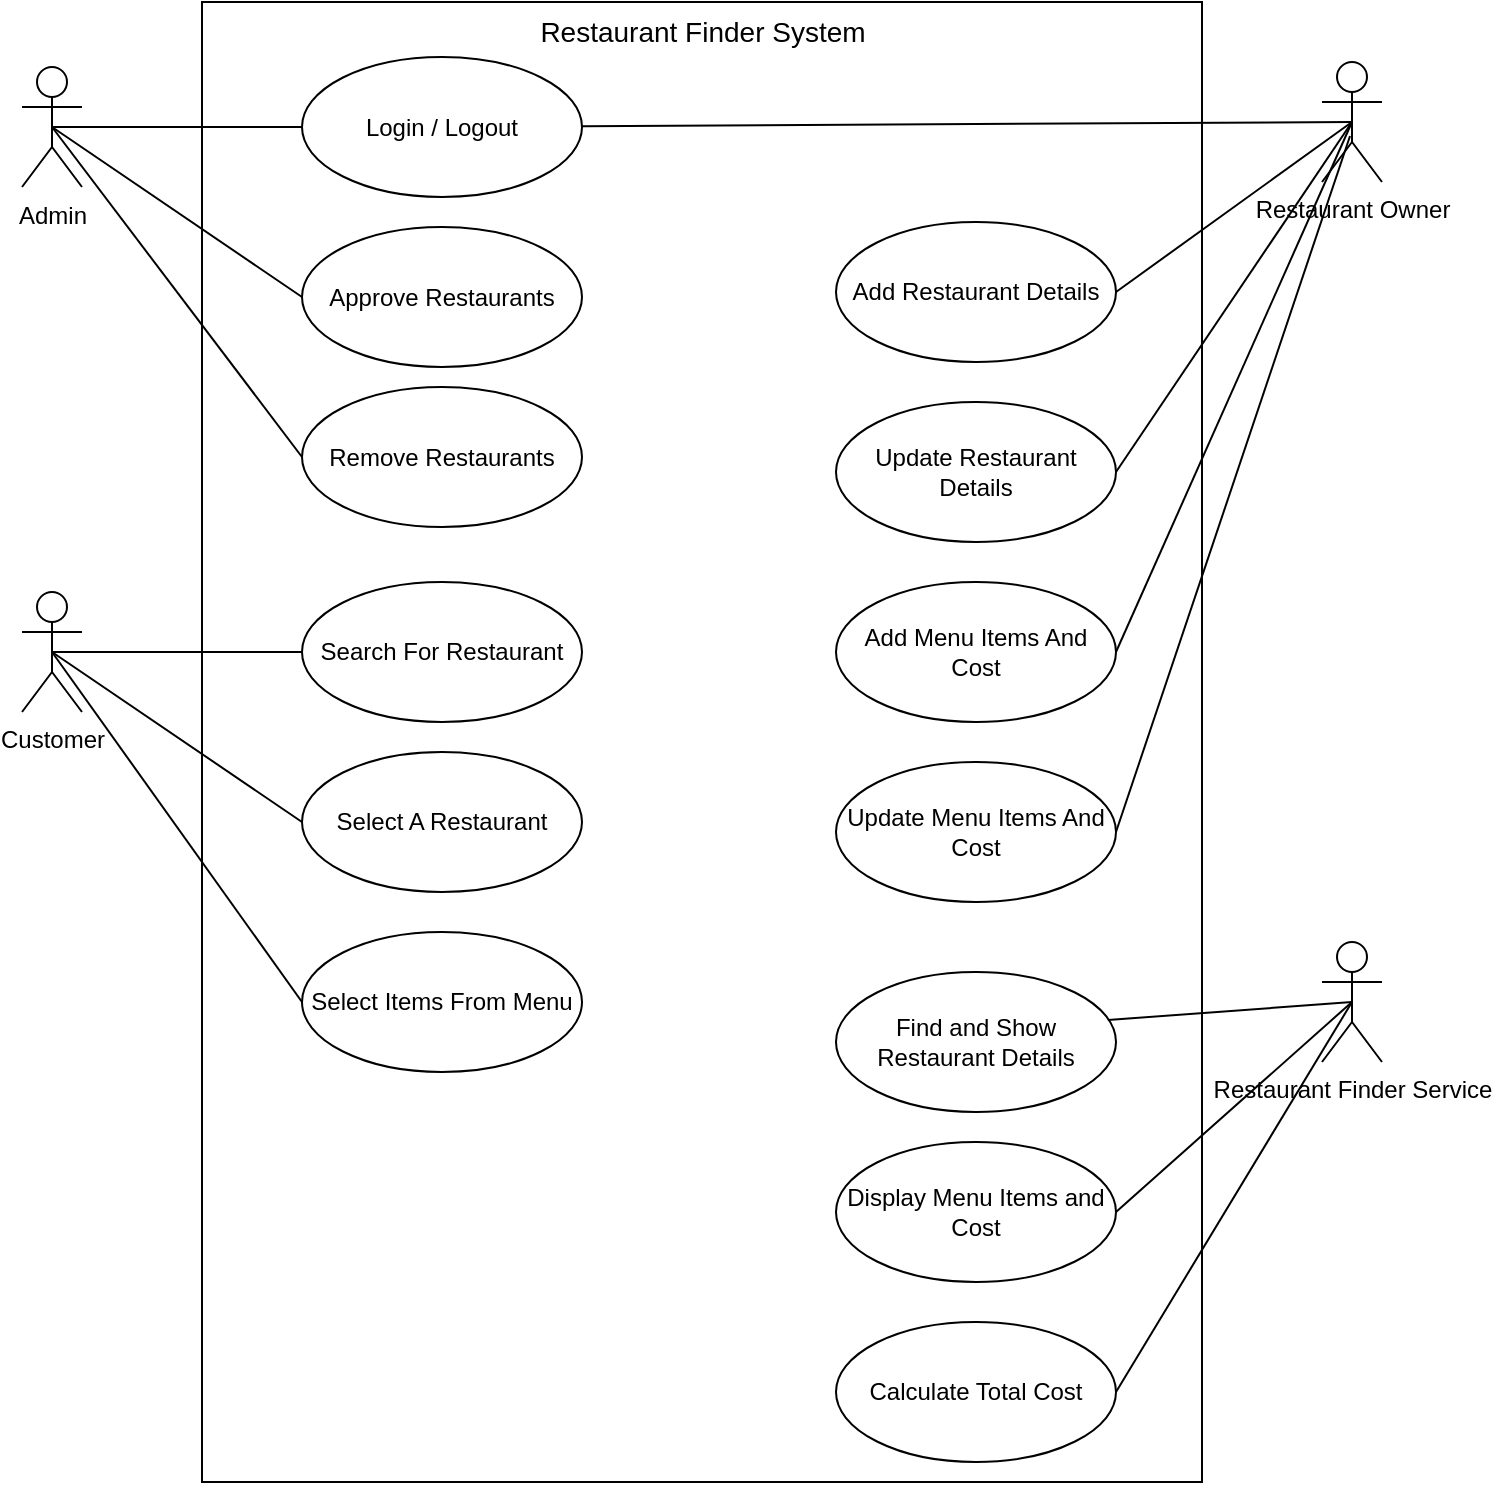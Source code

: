 <mxfile version="13.10.9" type="github">
  <diagram id="Gzh830ZmulrSo7HcPigp" name="Page-1">
    <mxGraphModel dx="1240" dy="743" grid="1" gridSize="10" guides="1" tooltips="1" connect="1" arrows="1" fold="1" page="1" pageScale="1" pageWidth="850" pageHeight="1100" math="0" shadow="0">
      <root>
        <mxCell id="0" />
        <mxCell id="1" parent="0" />
        <mxCell id="NGvDMcpf5pS3OicIXnfx-44" value="Restaurant Finder System" style="html=1;verticalAlign=top;fontSize=14;" vertex="1" parent="1">
          <mxGeometry x="140" y="70" width="500" height="740" as="geometry" />
        </mxCell>
        <mxCell id="NGvDMcpf5pS3OicIXnfx-2" value="Restaurant Owner" style="shape=umlActor;verticalLabelPosition=bottom;verticalAlign=top;html=1;" vertex="1" parent="1">
          <mxGeometry x="700" y="100" width="30" height="60" as="geometry" />
        </mxCell>
        <mxCell id="NGvDMcpf5pS3OicIXnfx-9" value="Add Restaurant Details" style="ellipse;whiteSpace=wrap;html=1;" vertex="1" parent="1">
          <mxGeometry x="457" y="180" width="140" height="70" as="geometry" />
        </mxCell>
        <mxCell id="NGvDMcpf5pS3OicIXnfx-10" value="Update Restaurant Details" style="ellipse;whiteSpace=wrap;html=1;" vertex="1" parent="1">
          <mxGeometry x="457" y="270" width="140" height="70" as="geometry" />
        </mxCell>
        <mxCell id="NGvDMcpf5pS3OicIXnfx-11" value="Add Menu Items And Cost" style="ellipse;whiteSpace=wrap;html=1;" vertex="1" parent="1">
          <mxGeometry x="457" y="360" width="140" height="70" as="geometry" />
        </mxCell>
        <mxCell id="NGvDMcpf5pS3OicIXnfx-12" value="Update Menu Items And Cost" style="ellipse;whiteSpace=wrap;html=1;" vertex="1" parent="1">
          <mxGeometry x="457" y="450" width="140" height="70" as="geometry" />
        </mxCell>
        <mxCell id="NGvDMcpf5pS3OicIXnfx-13" value="Admin" style="shape=umlActor;verticalLabelPosition=bottom;verticalAlign=top;html=1;" vertex="1" parent="1">
          <mxGeometry x="50" y="102.5" width="30" height="60" as="geometry" />
        </mxCell>
        <mxCell id="NGvDMcpf5pS3OicIXnfx-14" value="Login / Logout" style="ellipse;whiteSpace=wrap;html=1;" vertex="1" parent="1">
          <mxGeometry x="190" y="97.5" width="140" height="70" as="geometry" />
        </mxCell>
        <mxCell id="NGvDMcpf5pS3OicIXnfx-15" value="Approve Restaurants" style="ellipse;whiteSpace=wrap;html=1;" vertex="1" parent="1">
          <mxGeometry x="190" y="182.5" width="140" height="70" as="geometry" />
        </mxCell>
        <mxCell id="NGvDMcpf5pS3OicIXnfx-16" value="Remove Restaurants" style="ellipse;whiteSpace=wrap;html=1;" vertex="1" parent="1">
          <mxGeometry x="190" y="262.5" width="140" height="70" as="geometry" />
        </mxCell>
        <mxCell id="NGvDMcpf5pS3OicIXnfx-17" value="Restaurant Finder Service" style="shape=umlActor;verticalLabelPosition=bottom;verticalAlign=top;html=1;" vertex="1" parent="1">
          <mxGeometry x="700" y="540" width="30" height="60" as="geometry" />
        </mxCell>
        <mxCell id="NGvDMcpf5pS3OicIXnfx-18" value="Find and Show Restaurant Details" style="ellipse;whiteSpace=wrap;html=1;" vertex="1" parent="1">
          <mxGeometry x="457" y="555" width="140" height="70" as="geometry" />
        </mxCell>
        <mxCell id="NGvDMcpf5pS3OicIXnfx-19" value="Display Menu Items and Cost" style="ellipse;whiteSpace=wrap;html=1;" vertex="1" parent="1">
          <mxGeometry x="457" y="640" width="140" height="70" as="geometry" />
        </mxCell>
        <mxCell id="NGvDMcpf5pS3OicIXnfx-20" value="Calculate Total Cost" style="ellipse;whiteSpace=wrap;html=1;" vertex="1" parent="1">
          <mxGeometry x="457" y="730" width="140" height="70" as="geometry" />
        </mxCell>
        <mxCell id="NGvDMcpf5pS3OicIXnfx-30" value="" style="endArrow=none;html=1;exitX=0.5;exitY=0.5;exitDx=0;exitDy=0;exitPerimeter=0;entryX=0;entryY=0.5;entryDx=0;entryDy=0;" edge="1" parent="1" source="NGvDMcpf5pS3OicIXnfx-13" target="NGvDMcpf5pS3OicIXnfx-14">
          <mxGeometry width="50" height="50" relative="1" as="geometry">
            <mxPoint x="75" y="-117.5" as="sourcePoint" />
            <mxPoint x="180" y="132.5" as="targetPoint" />
          </mxGeometry>
        </mxCell>
        <mxCell id="NGvDMcpf5pS3OicIXnfx-31" value="" style="endArrow=none;html=1;exitX=0.5;exitY=0.5;exitDx=0;exitDy=0;exitPerimeter=0;entryX=0;entryY=0.5;entryDx=0;entryDy=0;" edge="1" parent="1" source="NGvDMcpf5pS3OicIXnfx-13" target="NGvDMcpf5pS3OicIXnfx-15">
          <mxGeometry width="50" height="50" relative="1" as="geometry">
            <mxPoint x="75" y="142.5" as="sourcePoint" />
            <mxPoint x="200" y="142.5" as="targetPoint" />
          </mxGeometry>
        </mxCell>
        <mxCell id="NGvDMcpf5pS3OicIXnfx-32" value="" style="endArrow=none;html=1;exitX=0.5;exitY=0.5;exitDx=0;exitDy=0;exitPerimeter=0;entryX=0;entryY=0.5;entryDx=0;entryDy=0;" edge="1" parent="1" source="NGvDMcpf5pS3OicIXnfx-13" target="NGvDMcpf5pS3OicIXnfx-16">
          <mxGeometry width="50" height="50" relative="1" as="geometry">
            <mxPoint x="85" y="152.5" as="sourcePoint" />
            <mxPoint x="210" y="152.5" as="targetPoint" />
          </mxGeometry>
        </mxCell>
        <mxCell id="NGvDMcpf5pS3OicIXnfx-33" value="" style="endArrow=none;html=1;entryX=0.5;entryY=0.5;entryDx=0;entryDy=0;entryPerimeter=0;" edge="1" parent="1" source="NGvDMcpf5pS3OicIXnfx-14" target="NGvDMcpf5pS3OicIXnfx-2">
          <mxGeometry width="50" height="50" relative="1" as="geometry">
            <mxPoint x="597" y="130.0" as="sourcePoint" />
            <mxPoint x="695" y="150" as="targetPoint" />
          </mxGeometry>
        </mxCell>
        <mxCell id="NGvDMcpf5pS3OicIXnfx-34" value="" style="endArrow=none;html=1;entryX=0.5;entryY=0.5;entryDx=0;entryDy=0;entryPerimeter=0;exitX=1;exitY=0.5;exitDx=0;exitDy=0;" edge="1" parent="1" source="NGvDMcpf5pS3OicIXnfx-9" target="NGvDMcpf5pS3OicIXnfx-2">
          <mxGeometry width="50" height="50" relative="1" as="geometry">
            <mxPoint x="620" y="200" as="sourcePoint" />
            <mxPoint x="745" y="200" as="targetPoint" />
          </mxGeometry>
        </mxCell>
        <mxCell id="NGvDMcpf5pS3OicIXnfx-35" value="" style="endArrow=none;html=1;exitX=1;exitY=0.5;exitDx=0;exitDy=0;entryX=0.5;entryY=0.5;entryDx=0;entryDy=0;entryPerimeter=0;" edge="1" parent="1" source="NGvDMcpf5pS3OicIXnfx-10" target="NGvDMcpf5pS3OicIXnfx-2">
          <mxGeometry width="50" height="50" relative="1" as="geometry">
            <mxPoint x="650" y="230" as="sourcePoint" />
            <mxPoint x="775" y="230" as="targetPoint" />
          </mxGeometry>
        </mxCell>
        <mxCell id="NGvDMcpf5pS3OicIXnfx-36" value="" style="endArrow=none;html=1;exitX=1;exitY=0.5;exitDx=0;exitDy=0;entryX=0.5;entryY=0.5;entryDx=0;entryDy=0;entryPerimeter=0;" edge="1" parent="1" source="NGvDMcpf5pS3OicIXnfx-11" target="NGvDMcpf5pS3OicIXnfx-2">
          <mxGeometry width="50" height="50" relative="1" as="geometry">
            <mxPoint x="607" y="315" as="sourcePoint" />
            <mxPoint x="725" y="140" as="targetPoint" />
          </mxGeometry>
        </mxCell>
        <mxCell id="NGvDMcpf5pS3OicIXnfx-37" value="" style="endArrow=none;html=1;exitX=1;exitY=0.5;exitDx=0;exitDy=0;entryX=0.467;entryY=0.617;entryDx=0;entryDy=0;entryPerimeter=0;" edge="1" parent="1" source="NGvDMcpf5pS3OicIXnfx-12" target="NGvDMcpf5pS3OicIXnfx-2">
          <mxGeometry width="50" height="50" relative="1" as="geometry">
            <mxPoint x="617" y="325" as="sourcePoint" />
            <mxPoint x="735" y="150" as="targetPoint" />
          </mxGeometry>
        </mxCell>
        <mxCell id="NGvDMcpf5pS3OicIXnfx-38" value="" style="endArrow=none;html=1;entryX=0.5;entryY=0.5;entryDx=0;entryDy=0;entryPerimeter=0;exitX=0.971;exitY=0.343;exitDx=0;exitDy=0;exitPerimeter=0;" edge="1" parent="1" source="NGvDMcpf5pS3OicIXnfx-18" target="NGvDMcpf5pS3OicIXnfx-17">
          <mxGeometry width="50" height="50" relative="1" as="geometry">
            <mxPoint x="600" y="590" as="sourcePoint" />
            <mxPoint x="738" y="415" as="targetPoint" />
          </mxGeometry>
        </mxCell>
        <mxCell id="NGvDMcpf5pS3OicIXnfx-39" value="" style="endArrow=none;html=1;entryX=0.5;entryY=0.5;entryDx=0;entryDy=0;entryPerimeter=0;exitX=1;exitY=0.5;exitDx=0;exitDy=0;" edge="1" parent="1" source="NGvDMcpf5pS3OicIXnfx-19" target="NGvDMcpf5pS3OicIXnfx-17">
          <mxGeometry width="50" height="50" relative="1" as="geometry">
            <mxPoint x="602.94" y="589.01" as="sourcePoint" />
            <mxPoint x="725" y="580" as="targetPoint" />
          </mxGeometry>
        </mxCell>
        <mxCell id="NGvDMcpf5pS3OicIXnfx-40" value="" style="endArrow=none;html=1;exitX=1;exitY=0.5;exitDx=0;exitDy=0;entryX=0.5;entryY=0.5;entryDx=0;entryDy=0;entryPerimeter=0;" edge="1" parent="1" source="NGvDMcpf5pS3OicIXnfx-20" target="NGvDMcpf5pS3OicIXnfx-17">
          <mxGeometry width="50" height="50" relative="1" as="geometry">
            <mxPoint x="612.94" y="599.01" as="sourcePoint" />
            <mxPoint x="740" y="590" as="targetPoint" />
          </mxGeometry>
        </mxCell>
        <mxCell id="NGvDMcpf5pS3OicIXnfx-45" value="Customer" style="shape=umlActor;verticalLabelPosition=bottom;verticalAlign=top;html=1;" vertex="1" parent="1">
          <mxGeometry x="50" y="365" width="30" height="60" as="geometry" />
        </mxCell>
        <mxCell id="NGvDMcpf5pS3OicIXnfx-46" value="Search For Restaurant" style="ellipse;whiteSpace=wrap;html=1;" vertex="1" parent="1">
          <mxGeometry x="190" y="360" width="140" height="70" as="geometry" />
        </mxCell>
        <mxCell id="NGvDMcpf5pS3OicIXnfx-47" value="Select A Restaurant" style="ellipse;whiteSpace=wrap;html=1;" vertex="1" parent="1">
          <mxGeometry x="190" y="445" width="140" height="70" as="geometry" />
        </mxCell>
        <mxCell id="NGvDMcpf5pS3OicIXnfx-48" value="Select Items From Menu" style="ellipse;whiteSpace=wrap;html=1;" vertex="1" parent="1">
          <mxGeometry x="190" y="535" width="140" height="70" as="geometry" />
        </mxCell>
        <mxCell id="NGvDMcpf5pS3OicIXnfx-49" value="" style="endArrow=none;html=1;exitX=0.5;exitY=0.5;exitDx=0;exitDy=0;exitPerimeter=0;entryX=0;entryY=0.5;entryDx=0;entryDy=0;" edge="1" parent="1" source="NGvDMcpf5pS3OicIXnfx-45" target="NGvDMcpf5pS3OicIXnfx-46">
          <mxGeometry width="50" height="50" relative="1" as="geometry">
            <mxPoint x="130" y="415" as="sourcePoint" />
            <mxPoint x="180" y="365" as="targetPoint" />
          </mxGeometry>
        </mxCell>
        <mxCell id="NGvDMcpf5pS3OicIXnfx-50" value="" style="endArrow=none;html=1;exitX=0.5;exitY=0.5;exitDx=0;exitDy=0;exitPerimeter=0;entryX=0;entryY=0.5;entryDx=0;entryDy=0;" edge="1" parent="1" source="NGvDMcpf5pS3OicIXnfx-45" target="NGvDMcpf5pS3OicIXnfx-47">
          <mxGeometry width="50" height="50" relative="1" as="geometry">
            <mxPoint x="75" y="405" as="sourcePoint" />
            <mxPoint x="180" y="475" as="targetPoint" />
          </mxGeometry>
        </mxCell>
        <mxCell id="NGvDMcpf5pS3OicIXnfx-51" value="" style="endArrow=none;html=1;entryX=0;entryY=0.5;entryDx=0;entryDy=0;exitX=0.5;exitY=0.5;exitDx=0;exitDy=0;exitPerimeter=0;" edge="1" parent="1" source="NGvDMcpf5pS3OicIXnfx-45" target="NGvDMcpf5pS3OicIXnfx-48">
          <mxGeometry width="50" height="50" relative="1" as="geometry">
            <mxPoint x="70" y="395" as="sourcePoint" />
            <mxPoint x="210" y="415" as="targetPoint" />
          </mxGeometry>
        </mxCell>
      </root>
    </mxGraphModel>
  </diagram>
</mxfile>

